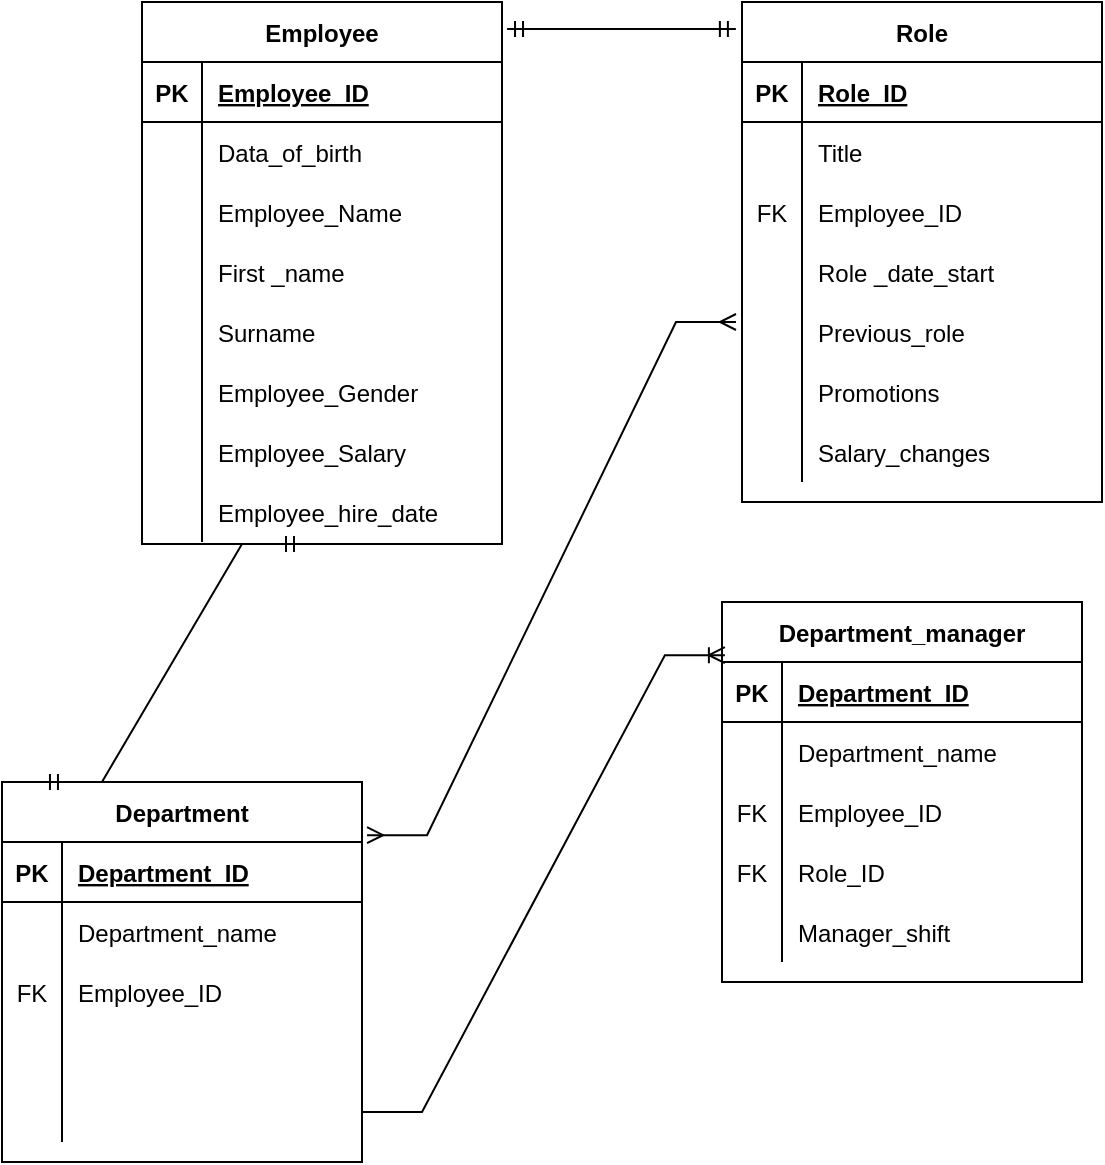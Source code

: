 <mxfile version="15.5.8" type="github">
  <diagram id="R2lEEEUBdFMjLlhIrx00" name="Page-1">
    <mxGraphModel dx="1019" dy="1556" grid="1" gridSize="10" guides="1" tooltips="1" connect="1" arrows="1" fold="1" page="1" pageScale="1" pageWidth="850" pageHeight="1100" math="0" shadow="0" extFonts="Permanent Marker^https://fonts.googleapis.com/css?family=Permanent+Marker">
      <root>
        <mxCell id="0" />
        <mxCell id="1" parent="0" />
        <mxCell id="Vdrv8fOFCyOU4PuwhfSj-11" value="Employee" style="shape=table;startSize=30;container=1;collapsible=1;childLayout=tableLayout;fixedRows=1;rowLines=0;fontStyle=1;align=center;resizeLast=1;" vertex="1" parent="1">
          <mxGeometry x="170" y="-430" width="180" height="271" as="geometry" />
        </mxCell>
        <mxCell id="Vdrv8fOFCyOU4PuwhfSj-12" value="" style="shape=partialRectangle;collapsible=0;dropTarget=0;pointerEvents=0;fillColor=none;top=0;left=0;bottom=1;right=0;points=[[0,0.5],[1,0.5]];portConstraint=eastwest;" vertex="1" parent="Vdrv8fOFCyOU4PuwhfSj-11">
          <mxGeometry y="30" width="180" height="30" as="geometry" />
        </mxCell>
        <mxCell id="Vdrv8fOFCyOU4PuwhfSj-13" value="PK" style="shape=partialRectangle;connectable=0;fillColor=none;top=0;left=0;bottom=0;right=0;fontStyle=1;overflow=hidden;" vertex="1" parent="Vdrv8fOFCyOU4PuwhfSj-12">
          <mxGeometry width="30" height="30" as="geometry">
            <mxRectangle width="30" height="30" as="alternateBounds" />
          </mxGeometry>
        </mxCell>
        <mxCell id="Vdrv8fOFCyOU4PuwhfSj-14" value="Employee_ID" style="shape=partialRectangle;connectable=0;fillColor=none;top=0;left=0;bottom=0;right=0;align=left;spacingLeft=6;fontStyle=5;overflow=hidden;" vertex="1" parent="Vdrv8fOFCyOU4PuwhfSj-12">
          <mxGeometry x="30" width="150" height="30" as="geometry">
            <mxRectangle width="150" height="30" as="alternateBounds" />
          </mxGeometry>
        </mxCell>
        <mxCell id="Vdrv8fOFCyOU4PuwhfSj-15" value="" style="shape=partialRectangle;collapsible=0;dropTarget=0;pointerEvents=0;fillColor=none;top=0;left=0;bottom=0;right=0;points=[[0,0.5],[1,0.5]];portConstraint=eastwest;" vertex="1" parent="Vdrv8fOFCyOU4PuwhfSj-11">
          <mxGeometry y="60" width="180" height="30" as="geometry" />
        </mxCell>
        <mxCell id="Vdrv8fOFCyOU4PuwhfSj-16" value="" style="shape=partialRectangle;connectable=0;fillColor=none;top=0;left=0;bottom=0;right=0;editable=1;overflow=hidden;" vertex="1" parent="Vdrv8fOFCyOU4PuwhfSj-15">
          <mxGeometry width="30" height="30" as="geometry">
            <mxRectangle width="30" height="30" as="alternateBounds" />
          </mxGeometry>
        </mxCell>
        <mxCell id="Vdrv8fOFCyOU4PuwhfSj-17" value="Data_of_birth" style="shape=partialRectangle;connectable=0;fillColor=none;top=0;left=0;bottom=0;right=0;align=left;spacingLeft=6;overflow=hidden;" vertex="1" parent="Vdrv8fOFCyOU4PuwhfSj-15">
          <mxGeometry x="30" width="150" height="30" as="geometry">
            <mxRectangle width="150" height="30" as="alternateBounds" />
          </mxGeometry>
        </mxCell>
        <mxCell id="Vdrv8fOFCyOU4PuwhfSj-24" style="shape=partialRectangle;collapsible=0;dropTarget=0;pointerEvents=0;fillColor=none;top=0;left=0;bottom=0;right=0;points=[[0,0.5],[1,0.5]];portConstraint=eastwest;" vertex="1" parent="Vdrv8fOFCyOU4PuwhfSj-11">
          <mxGeometry y="90" width="180" height="30" as="geometry" />
        </mxCell>
        <mxCell id="Vdrv8fOFCyOU4PuwhfSj-25" style="shape=partialRectangle;connectable=0;fillColor=none;top=0;left=0;bottom=0;right=0;editable=1;overflow=hidden;" vertex="1" parent="Vdrv8fOFCyOU4PuwhfSj-24">
          <mxGeometry width="30" height="30" as="geometry">
            <mxRectangle width="30" height="30" as="alternateBounds" />
          </mxGeometry>
        </mxCell>
        <mxCell id="Vdrv8fOFCyOU4PuwhfSj-26" value="Employee_Name" style="shape=partialRectangle;connectable=0;fillColor=none;top=0;left=0;bottom=0;right=0;align=left;spacingLeft=6;overflow=hidden;" vertex="1" parent="Vdrv8fOFCyOU4PuwhfSj-24">
          <mxGeometry x="30" width="150" height="30" as="geometry">
            <mxRectangle width="150" height="30" as="alternateBounds" />
          </mxGeometry>
        </mxCell>
        <mxCell id="Vdrv8fOFCyOU4PuwhfSj-18" value="" style="shape=partialRectangle;collapsible=0;dropTarget=0;pointerEvents=0;fillColor=none;top=0;left=0;bottom=0;right=0;points=[[0,0.5],[1,0.5]];portConstraint=eastwest;" vertex="1" parent="Vdrv8fOFCyOU4PuwhfSj-11">
          <mxGeometry y="120" width="180" height="30" as="geometry" />
        </mxCell>
        <mxCell id="Vdrv8fOFCyOU4PuwhfSj-19" value="" style="shape=partialRectangle;connectable=0;fillColor=none;top=0;left=0;bottom=0;right=0;editable=1;overflow=hidden;" vertex="1" parent="Vdrv8fOFCyOU4PuwhfSj-18">
          <mxGeometry width="30" height="30" as="geometry">
            <mxRectangle width="30" height="30" as="alternateBounds" />
          </mxGeometry>
        </mxCell>
        <mxCell id="Vdrv8fOFCyOU4PuwhfSj-20" value="First _name" style="shape=partialRectangle;connectable=0;fillColor=none;top=0;left=0;bottom=0;right=0;align=left;spacingLeft=6;overflow=hidden;" vertex="1" parent="Vdrv8fOFCyOU4PuwhfSj-18">
          <mxGeometry x="30" width="150" height="30" as="geometry">
            <mxRectangle width="150" height="30" as="alternateBounds" />
          </mxGeometry>
        </mxCell>
        <mxCell id="Vdrv8fOFCyOU4PuwhfSj-21" value="" style="shape=partialRectangle;collapsible=0;dropTarget=0;pointerEvents=0;fillColor=none;top=0;left=0;bottom=0;right=0;points=[[0,0.5],[1,0.5]];portConstraint=eastwest;" vertex="1" parent="Vdrv8fOFCyOU4PuwhfSj-11">
          <mxGeometry y="150" width="180" height="30" as="geometry" />
        </mxCell>
        <mxCell id="Vdrv8fOFCyOU4PuwhfSj-22" value="" style="shape=partialRectangle;connectable=0;fillColor=none;top=0;left=0;bottom=0;right=0;editable=1;overflow=hidden;" vertex="1" parent="Vdrv8fOFCyOU4PuwhfSj-21">
          <mxGeometry width="30" height="30" as="geometry">
            <mxRectangle width="30" height="30" as="alternateBounds" />
          </mxGeometry>
        </mxCell>
        <mxCell id="Vdrv8fOFCyOU4PuwhfSj-23" value="Surname" style="shape=partialRectangle;connectable=0;fillColor=none;top=0;left=0;bottom=0;right=0;align=left;spacingLeft=6;overflow=hidden;" vertex="1" parent="Vdrv8fOFCyOU4PuwhfSj-21">
          <mxGeometry x="30" width="150" height="30" as="geometry">
            <mxRectangle width="150" height="30" as="alternateBounds" />
          </mxGeometry>
        </mxCell>
        <mxCell id="Vdrv8fOFCyOU4PuwhfSj-27" style="shape=partialRectangle;collapsible=0;dropTarget=0;pointerEvents=0;fillColor=none;top=0;left=0;bottom=0;right=0;points=[[0,0.5],[1,0.5]];portConstraint=eastwest;" vertex="1" parent="Vdrv8fOFCyOU4PuwhfSj-11">
          <mxGeometry y="180" width="180" height="30" as="geometry" />
        </mxCell>
        <mxCell id="Vdrv8fOFCyOU4PuwhfSj-28" style="shape=partialRectangle;connectable=0;fillColor=none;top=0;left=0;bottom=0;right=0;editable=1;overflow=hidden;" vertex="1" parent="Vdrv8fOFCyOU4PuwhfSj-27">
          <mxGeometry width="30" height="30" as="geometry">
            <mxRectangle width="30" height="30" as="alternateBounds" />
          </mxGeometry>
        </mxCell>
        <mxCell id="Vdrv8fOFCyOU4PuwhfSj-29" value="Employee_Gender" style="shape=partialRectangle;connectable=0;fillColor=none;top=0;left=0;bottom=0;right=0;align=left;spacingLeft=6;overflow=hidden;" vertex="1" parent="Vdrv8fOFCyOU4PuwhfSj-27">
          <mxGeometry x="30" width="150" height="30" as="geometry">
            <mxRectangle width="150" height="30" as="alternateBounds" />
          </mxGeometry>
        </mxCell>
        <mxCell id="Vdrv8fOFCyOU4PuwhfSj-30" style="shape=partialRectangle;collapsible=0;dropTarget=0;pointerEvents=0;fillColor=none;top=0;left=0;bottom=0;right=0;points=[[0,0.5],[1,0.5]];portConstraint=eastwest;" vertex="1" parent="Vdrv8fOFCyOU4PuwhfSj-11">
          <mxGeometry y="210" width="180" height="30" as="geometry" />
        </mxCell>
        <mxCell id="Vdrv8fOFCyOU4PuwhfSj-31" style="shape=partialRectangle;connectable=0;fillColor=none;top=0;left=0;bottom=0;right=0;editable=1;overflow=hidden;" vertex="1" parent="Vdrv8fOFCyOU4PuwhfSj-30">
          <mxGeometry width="30" height="30" as="geometry">
            <mxRectangle width="30" height="30" as="alternateBounds" />
          </mxGeometry>
        </mxCell>
        <mxCell id="Vdrv8fOFCyOU4PuwhfSj-32" value="Employee_Salary" style="shape=partialRectangle;connectable=0;fillColor=none;top=0;left=0;bottom=0;right=0;align=left;spacingLeft=6;overflow=hidden;" vertex="1" parent="Vdrv8fOFCyOU4PuwhfSj-30">
          <mxGeometry x="30" width="150" height="30" as="geometry">
            <mxRectangle width="150" height="30" as="alternateBounds" />
          </mxGeometry>
        </mxCell>
        <mxCell id="Vdrv8fOFCyOU4PuwhfSj-33" style="shape=partialRectangle;collapsible=0;dropTarget=0;pointerEvents=0;fillColor=none;top=0;left=0;bottom=0;right=0;points=[[0,0.5],[1,0.5]];portConstraint=eastwest;" vertex="1" parent="Vdrv8fOFCyOU4PuwhfSj-11">
          <mxGeometry y="240" width="180" height="30" as="geometry" />
        </mxCell>
        <mxCell id="Vdrv8fOFCyOU4PuwhfSj-34" style="shape=partialRectangle;connectable=0;fillColor=none;top=0;left=0;bottom=0;right=0;editable=1;overflow=hidden;" vertex="1" parent="Vdrv8fOFCyOU4PuwhfSj-33">
          <mxGeometry width="30" height="30" as="geometry">
            <mxRectangle width="30" height="30" as="alternateBounds" />
          </mxGeometry>
        </mxCell>
        <mxCell id="Vdrv8fOFCyOU4PuwhfSj-35" value="Employee_hire_date" style="shape=partialRectangle;connectable=0;fillColor=none;top=0;left=0;bottom=0;right=0;align=left;spacingLeft=6;overflow=hidden;" vertex="1" parent="Vdrv8fOFCyOU4PuwhfSj-33">
          <mxGeometry x="30" width="150" height="30" as="geometry">
            <mxRectangle width="150" height="30" as="alternateBounds" />
          </mxGeometry>
        </mxCell>
        <mxCell id="Vdrv8fOFCyOU4PuwhfSj-36" value="Role" style="shape=table;startSize=30;container=1;collapsible=1;childLayout=tableLayout;fixedRows=1;rowLines=0;fontStyle=1;align=center;resizeLast=1;" vertex="1" parent="1">
          <mxGeometry x="470" y="-430" width="180" height="250" as="geometry" />
        </mxCell>
        <mxCell id="Vdrv8fOFCyOU4PuwhfSj-37" value="" style="shape=partialRectangle;collapsible=0;dropTarget=0;pointerEvents=0;fillColor=none;top=0;left=0;bottom=1;right=0;points=[[0,0.5],[1,0.5]];portConstraint=eastwest;" vertex="1" parent="Vdrv8fOFCyOU4PuwhfSj-36">
          <mxGeometry y="30" width="180" height="30" as="geometry" />
        </mxCell>
        <mxCell id="Vdrv8fOFCyOU4PuwhfSj-38" value="PK" style="shape=partialRectangle;connectable=0;fillColor=none;top=0;left=0;bottom=0;right=0;fontStyle=1;overflow=hidden;" vertex="1" parent="Vdrv8fOFCyOU4PuwhfSj-37">
          <mxGeometry width="30" height="30" as="geometry">
            <mxRectangle width="30" height="30" as="alternateBounds" />
          </mxGeometry>
        </mxCell>
        <mxCell id="Vdrv8fOFCyOU4PuwhfSj-39" value="Role_ID" style="shape=partialRectangle;connectable=0;fillColor=none;top=0;left=0;bottom=0;right=0;align=left;spacingLeft=6;fontStyle=5;overflow=hidden;" vertex="1" parent="Vdrv8fOFCyOU4PuwhfSj-37">
          <mxGeometry x="30" width="150" height="30" as="geometry">
            <mxRectangle width="150" height="30" as="alternateBounds" />
          </mxGeometry>
        </mxCell>
        <mxCell id="Vdrv8fOFCyOU4PuwhfSj-40" value="" style="shape=partialRectangle;collapsible=0;dropTarget=0;pointerEvents=0;fillColor=none;top=0;left=0;bottom=0;right=0;points=[[0,0.5],[1,0.5]];portConstraint=eastwest;" vertex="1" parent="Vdrv8fOFCyOU4PuwhfSj-36">
          <mxGeometry y="60" width="180" height="30" as="geometry" />
        </mxCell>
        <mxCell id="Vdrv8fOFCyOU4PuwhfSj-41" value="" style="shape=partialRectangle;connectable=0;fillColor=none;top=0;left=0;bottom=0;right=0;editable=1;overflow=hidden;" vertex="1" parent="Vdrv8fOFCyOU4PuwhfSj-40">
          <mxGeometry width="30" height="30" as="geometry">
            <mxRectangle width="30" height="30" as="alternateBounds" />
          </mxGeometry>
        </mxCell>
        <mxCell id="Vdrv8fOFCyOU4PuwhfSj-42" value="Title" style="shape=partialRectangle;connectable=0;fillColor=none;top=0;left=0;bottom=0;right=0;align=left;spacingLeft=6;overflow=hidden;" vertex="1" parent="Vdrv8fOFCyOU4PuwhfSj-40">
          <mxGeometry x="30" width="150" height="30" as="geometry">
            <mxRectangle width="150" height="30" as="alternateBounds" />
          </mxGeometry>
        </mxCell>
        <mxCell id="Vdrv8fOFCyOU4PuwhfSj-49" style="shape=partialRectangle;collapsible=0;dropTarget=0;pointerEvents=0;fillColor=none;top=0;left=0;bottom=0;right=0;points=[[0,0.5],[1,0.5]];portConstraint=eastwest;" vertex="1" parent="Vdrv8fOFCyOU4PuwhfSj-36">
          <mxGeometry y="90" width="180" height="30" as="geometry" />
        </mxCell>
        <mxCell id="Vdrv8fOFCyOU4PuwhfSj-50" value="FK" style="shape=partialRectangle;connectable=0;fillColor=none;top=0;left=0;bottom=0;right=0;editable=1;overflow=hidden;" vertex="1" parent="Vdrv8fOFCyOU4PuwhfSj-49">
          <mxGeometry width="30" height="30" as="geometry">
            <mxRectangle width="30" height="30" as="alternateBounds" />
          </mxGeometry>
        </mxCell>
        <mxCell id="Vdrv8fOFCyOU4PuwhfSj-51" value="Employee_ID" style="shape=partialRectangle;connectable=0;fillColor=none;top=0;left=0;bottom=0;right=0;align=left;spacingLeft=6;overflow=hidden;" vertex="1" parent="Vdrv8fOFCyOU4PuwhfSj-49">
          <mxGeometry x="30" width="150" height="30" as="geometry">
            <mxRectangle width="150" height="30" as="alternateBounds" />
          </mxGeometry>
        </mxCell>
        <mxCell id="Vdrv8fOFCyOU4PuwhfSj-43" value="" style="shape=partialRectangle;collapsible=0;dropTarget=0;pointerEvents=0;fillColor=none;top=0;left=0;bottom=0;right=0;points=[[0,0.5],[1,0.5]];portConstraint=eastwest;" vertex="1" parent="Vdrv8fOFCyOU4PuwhfSj-36">
          <mxGeometry y="120" width="180" height="30" as="geometry" />
        </mxCell>
        <mxCell id="Vdrv8fOFCyOU4PuwhfSj-44" value="" style="shape=partialRectangle;connectable=0;fillColor=none;top=0;left=0;bottom=0;right=0;editable=1;overflow=hidden;" vertex="1" parent="Vdrv8fOFCyOU4PuwhfSj-43">
          <mxGeometry width="30" height="30" as="geometry">
            <mxRectangle width="30" height="30" as="alternateBounds" />
          </mxGeometry>
        </mxCell>
        <mxCell id="Vdrv8fOFCyOU4PuwhfSj-45" value="Role _date_start" style="shape=partialRectangle;connectable=0;fillColor=none;top=0;left=0;bottom=0;right=0;align=left;spacingLeft=6;overflow=hidden;" vertex="1" parent="Vdrv8fOFCyOU4PuwhfSj-43">
          <mxGeometry x="30" width="150" height="30" as="geometry">
            <mxRectangle width="150" height="30" as="alternateBounds" />
          </mxGeometry>
        </mxCell>
        <mxCell id="Vdrv8fOFCyOU4PuwhfSj-46" value="" style="shape=partialRectangle;collapsible=0;dropTarget=0;pointerEvents=0;fillColor=none;top=0;left=0;bottom=0;right=0;points=[[0,0.5],[1,0.5]];portConstraint=eastwest;" vertex="1" parent="Vdrv8fOFCyOU4PuwhfSj-36">
          <mxGeometry y="150" width="180" height="30" as="geometry" />
        </mxCell>
        <mxCell id="Vdrv8fOFCyOU4PuwhfSj-47" value="" style="shape=partialRectangle;connectable=0;fillColor=none;top=0;left=0;bottom=0;right=0;editable=1;overflow=hidden;" vertex="1" parent="Vdrv8fOFCyOU4PuwhfSj-46">
          <mxGeometry width="30" height="30" as="geometry">
            <mxRectangle width="30" height="30" as="alternateBounds" />
          </mxGeometry>
        </mxCell>
        <mxCell id="Vdrv8fOFCyOU4PuwhfSj-48" value="Previous_role" style="shape=partialRectangle;connectable=0;fillColor=none;top=0;left=0;bottom=0;right=0;align=left;spacingLeft=6;overflow=hidden;" vertex="1" parent="Vdrv8fOFCyOU4PuwhfSj-46">
          <mxGeometry x="30" width="150" height="30" as="geometry">
            <mxRectangle width="150" height="30" as="alternateBounds" />
          </mxGeometry>
        </mxCell>
        <mxCell id="Vdrv8fOFCyOU4PuwhfSj-55" style="shape=partialRectangle;collapsible=0;dropTarget=0;pointerEvents=0;fillColor=none;top=0;left=0;bottom=0;right=0;points=[[0,0.5],[1,0.5]];portConstraint=eastwest;" vertex="1" parent="Vdrv8fOFCyOU4PuwhfSj-36">
          <mxGeometry y="180" width="180" height="30" as="geometry" />
        </mxCell>
        <mxCell id="Vdrv8fOFCyOU4PuwhfSj-56" style="shape=partialRectangle;connectable=0;fillColor=none;top=0;left=0;bottom=0;right=0;editable=1;overflow=hidden;" vertex="1" parent="Vdrv8fOFCyOU4PuwhfSj-55">
          <mxGeometry width="30" height="30" as="geometry">
            <mxRectangle width="30" height="30" as="alternateBounds" />
          </mxGeometry>
        </mxCell>
        <mxCell id="Vdrv8fOFCyOU4PuwhfSj-57" value="Promotions" style="shape=partialRectangle;connectable=0;fillColor=none;top=0;left=0;bottom=0;right=0;align=left;spacingLeft=6;overflow=hidden;" vertex="1" parent="Vdrv8fOFCyOU4PuwhfSj-55">
          <mxGeometry x="30" width="150" height="30" as="geometry">
            <mxRectangle width="150" height="30" as="alternateBounds" />
          </mxGeometry>
        </mxCell>
        <mxCell id="Vdrv8fOFCyOU4PuwhfSj-52" style="shape=partialRectangle;collapsible=0;dropTarget=0;pointerEvents=0;fillColor=none;top=0;left=0;bottom=0;right=0;points=[[0,0.5],[1,0.5]];portConstraint=eastwest;" vertex="1" parent="Vdrv8fOFCyOU4PuwhfSj-36">
          <mxGeometry y="210" width="180" height="30" as="geometry" />
        </mxCell>
        <mxCell id="Vdrv8fOFCyOU4PuwhfSj-53" style="shape=partialRectangle;connectable=0;fillColor=none;top=0;left=0;bottom=0;right=0;editable=1;overflow=hidden;" vertex="1" parent="Vdrv8fOFCyOU4PuwhfSj-52">
          <mxGeometry width="30" height="30" as="geometry">
            <mxRectangle width="30" height="30" as="alternateBounds" />
          </mxGeometry>
        </mxCell>
        <mxCell id="Vdrv8fOFCyOU4PuwhfSj-54" value="Salary_changes" style="shape=partialRectangle;connectable=0;fillColor=none;top=0;left=0;bottom=0;right=0;align=left;spacingLeft=6;overflow=hidden;" vertex="1" parent="Vdrv8fOFCyOU4PuwhfSj-52">
          <mxGeometry x="30" width="150" height="30" as="geometry">
            <mxRectangle width="150" height="30" as="alternateBounds" />
          </mxGeometry>
        </mxCell>
        <mxCell id="Vdrv8fOFCyOU4PuwhfSj-58" value="Department_manager" style="shape=table;startSize=30;container=1;collapsible=1;childLayout=tableLayout;fixedRows=1;rowLines=0;fontStyle=1;align=center;resizeLast=1;" vertex="1" parent="1">
          <mxGeometry x="460" y="-130" width="180" height="190" as="geometry" />
        </mxCell>
        <mxCell id="Vdrv8fOFCyOU4PuwhfSj-59" value="" style="shape=partialRectangle;collapsible=0;dropTarget=0;pointerEvents=0;fillColor=none;top=0;left=0;bottom=1;right=0;points=[[0,0.5],[1,0.5]];portConstraint=eastwest;" vertex="1" parent="Vdrv8fOFCyOU4PuwhfSj-58">
          <mxGeometry y="30" width="180" height="30" as="geometry" />
        </mxCell>
        <mxCell id="Vdrv8fOFCyOU4PuwhfSj-60" value="PK" style="shape=partialRectangle;connectable=0;fillColor=none;top=0;left=0;bottom=0;right=0;fontStyle=1;overflow=hidden;" vertex="1" parent="Vdrv8fOFCyOU4PuwhfSj-59">
          <mxGeometry width="30" height="30" as="geometry">
            <mxRectangle width="30" height="30" as="alternateBounds" />
          </mxGeometry>
        </mxCell>
        <mxCell id="Vdrv8fOFCyOU4PuwhfSj-61" value="Department_ID" style="shape=partialRectangle;connectable=0;fillColor=none;top=0;left=0;bottom=0;right=0;align=left;spacingLeft=6;fontStyle=5;overflow=hidden;" vertex="1" parent="Vdrv8fOFCyOU4PuwhfSj-59">
          <mxGeometry x="30" width="150" height="30" as="geometry">
            <mxRectangle width="150" height="30" as="alternateBounds" />
          </mxGeometry>
        </mxCell>
        <mxCell id="Vdrv8fOFCyOU4PuwhfSj-62" value="" style="shape=partialRectangle;collapsible=0;dropTarget=0;pointerEvents=0;fillColor=none;top=0;left=0;bottom=0;right=0;points=[[0,0.5],[1,0.5]];portConstraint=eastwest;" vertex="1" parent="Vdrv8fOFCyOU4PuwhfSj-58">
          <mxGeometry y="60" width="180" height="30" as="geometry" />
        </mxCell>
        <mxCell id="Vdrv8fOFCyOU4PuwhfSj-63" value="" style="shape=partialRectangle;connectable=0;fillColor=none;top=0;left=0;bottom=0;right=0;editable=1;overflow=hidden;" vertex="1" parent="Vdrv8fOFCyOU4PuwhfSj-62">
          <mxGeometry width="30" height="30" as="geometry">
            <mxRectangle width="30" height="30" as="alternateBounds" />
          </mxGeometry>
        </mxCell>
        <mxCell id="Vdrv8fOFCyOU4PuwhfSj-64" value="Department_name" style="shape=partialRectangle;connectable=0;fillColor=none;top=0;left=0;bottom=0;right=0;align=left;spacingLeft=6;overflow=hidden;" vertex="1" parent="Vdrv8fOFCyOU4PuwhfSj-62">
          <mxGeometry x="30" width="150" height="30" as="geometry">
            <mxRectangle width="150" height="30" as="alternateBounds" />
          </mxGeometry>
        </mxCell>
        <mxCell id="Vdrv8fOFCyOU4PuwhfSj-65" value="" style="shape=partialRectangle;collapsible=0;dropTarget=0;pointerEvents=0;fillColor=none;top=0;left=0;bottom=0;right=0;points=[[0,0.5],[1,0.5]];portConstraint=eastwest;" vertex="1" parent="Vdrv8fOFCyOU4PuwhfSj-58">
          <mxGeometry y="90" width="180" height="30" as="geometry" />
        </mxCell>
        <mxCell id="Vdrv8fOFCyOU4PuwhfSj-66" value="FK" style="shape=partialRectangle;connectable=0;fillColor=none;top=0;left=0;bottom=0;right=0;editable=1;overflow=hidden;" vertex="1" parent="Vdrv8fOFCyOU4PuwhfSj-65">
          <mxGeometry width="30" height="30" as="geometry">
            <mxRectangle width="30" height="30" as="alternateBounds" />
          </mxGeometry>
        </mxCell>
        <mxCell id="Vdrv8fOFCyOU4PuwhfSj-67" value="Employee_ID" style="shape=partialRectangle;connectable=0;fillColor=none;top=0;left=0;bottom=0;right=0;align=left;spacingLeft=6;overflow=hidden;" vertex="1" parent="Vdrv8fOFCyOU4PuwhfSj-65">
          <mxGeometry x="30" width="150" height="30" as="geometry">
            <mxRectangle width="150" height="30" as="alternateBounds" />
          </mxGeometry>
        </mxCell>
        <mxCell id="Vdrv8fOFCyOU4PuwhfSj-94" style="shape=partialRectangle;collapsible=0;dropTarget=0;pointerEvents=0;fillColor=none;top=0;left=0;bottom=0;right=0;points=[[0,0.5],[1,0.5]];portConstraint=eastwest;" vertex="1" parent="Vdrv8fOFCyOU4PuwhfSj-58">
          <mxGeometry y="120" width="180" height="30" as="geometry" />
        </mxCell>
        <mxCell id="Vdrv8fOFCyOU4PuwhfSj-95" value="FK" style="shape=partialRectangle;connectable=0;fillColor=none;top=0;left=0;bottom=0;right=0;editable=1;overflow=hidden;" vertex="1" parent="Vdrv8fOFCyOU4PuwhfSj-94">
          <mxGeometry width="30" height="30" as="geometry">
            <mxRectangle width="30" height="30" as="alternateBounds" />
          </mxGeometry>
        </mxCell>
        <mxCell id="Vdrv8fOFCyOU4PuwhfSj-96" value="Role_ID" style="shape=partialRectangle;connectable=0;fillColor=none;top=0;left=0;bottom=0;right=0;align=left;spacingLeft=6;overflow=hidden;" vertex="1" parent="Vdrv8fOFCyOU4PuwhfSj-94">
          <mxGeometry x="30" width="150" height="30" as="geometry">
            <mxRectangle width="150" height="30" as="alternateBounds" />
          </mxGeometry>
        </mxCell>
        <mxCell id="Vdrv8fOFCyOU4PuwhfSj-68" value="" style="shape=partialRectangle;collapsible=0;dropTarget=0;pointerEvents=0;fillColor=none;top=0;left=0;bottom=0;right=0;points=[[0,0.5],[1,0.5]];portConstraint=eastwest;" vertex="1" parent="Vdrv8fOFCyOU4PuwhfSj-58">
          <mxGeometry y="150" width="180" height="30" as="geometry" />
        </mxCell>
        <mxCell id="Vdrv8fOFCyOU4PuwhfSj-69" value="" style="shape=partialRectangle;connectable=0;fillColor=none;top=0;left=0;bottom=0;right=0;editable=1;overflow=hidden;" vertex="1" parent="Vdrv8fOFCyOU4PuwhfSj-68">
          <mxGeometry width="30" height="30" as="geometry">
            <mxRectangle width="30" height="30" as="alternateBounds" />
          </mxGeometry>
        </mxCell>
        <mxCell id="Vdrv8fOFCyOU4PuwhfSj-70" value="Manager_shift" style="shape=partialRectangle;connectable=0;fillColor=none;top=0;left=0;bottom=0;right=0;align=left;spacingLeft=6;overflow=hidden;" vertex="1" parent="Vdrv8fOFCyOU4PuwhfSj-68">
          <mxGeometry x="30" width="150" height="30" as="geometry">
            <mxRectangle width="150" height="30" as="alternateBounds" />
          </mxGeometry>
        </mxCell>
        <mxCell id="Vdrv8fOFCyOU4PuwhfSj-71" value="Department" style="shape=table;startSize=30;container=1;collapsible=1;childLayout=tableLayout;fixedRows=1;rowLines=0;fontStyle=1;align=center;resizeLast=1;" vertex="1" parent="1">
          <mxGeometry x="100" y="-40" width="180" height="190" as="geometry" />
        </mxCell>
        <mxCell id="Vdrv8fOFCyOU4PuwhfSj-72" value="" style="shape=partialRectangle;collapsible=0;dropTarget=0;pointerEvents=0;fillColor=none;top=0;left=0;bottom=1;right=0;points=[[0,0.5],[1,0.5]];portConstraint=eastwest;" vertex="1" parent="Vdrv8fOFCyOU4PuwhfSj-71">
          <mxGeometry y="30" width="180" height="30" as="geometry" />
        </mxCell>
        <mxCell id="Vdrv8fOFCyOU4PuwhfSj-73" value="PK" style="shape=partialRectangle;connectable=0;fillColor=none;top=0;left=0;bottom=0;right=0;fontStyle=1;overflow=hidden;" vertex="1" parent="Vdrv8fOFCyOU4PuwhfSj-72">
          <mxGeometry width="30" height="30" as="geometry">
            <mxRectangle width="30" height="30" as="alternateBounds" />
          </mxGeometry>
        </mxCell>
        <mxCell id="Vdrv8fOFCyOU4PuwhfSj-74" value="Department_ID" style="shape=partialRectangle;connectable=0;fillColor=none;top=0;left=0;bottom=0;right=0;align=left;spacingLeft=6;fontStyle=5;overflow=hidden;" vertex="1" parent="Vdrv8fOFCyOU4PuwhfSj-72">
          <mxGeometry x="30" width="150" height="30" as="geometry">
            <mxRectangle width="150" height="30" as="alternateBounds" />
          </mxGeometry>
        </mxCell>
        <mxCell id="Vdrv8fOFCyOU4PuwhfSj-75" value="" style="shape=partialRectangle;collapsible=0;dropTarget=0;pointerEvents=0;fillColor=none;top=0;left=0;bottom=0;right=0;points=[[0,0.5],[1,0.5]];portConstraint=eastwest;" vertex="1" parent="Vdrv8fOFCyOU4PuwhfSj-71">
          <mxGeometry y="60" width="180" height="30" as="geometry" />
        </mxCell>
        <mxCell id="Vdrv8fOFCyOU4PuwhfSj-76" value="" style="shape=partialRectangle;connectable=0;fillColor=none;top=0;left=0;bottom=0;right=0;editable=1;overflow=hidden;" vertex="1" parent="Vdrv8fOFCyOU4PuwhfSj-75">
          <mxGeometry width="30" height="30" as="geometry">
            <mxRectangle width="30" height="30" as="alternateBounds" />
          </mxGeometry>
        </mxCell>
        <mxCell id="Vdrv8fOFCyOU4PuwhfSj-77" value="Department_name" style="shape=partialRectangle;connectable=0;fillColor=none;top=0;left=0;bottom=0;right=0;align=left;spacingLeft=6;overflow=hidden;" vertex="1" parent="Vdrv8fOFCyOU4PuwhfSj-75">
          <mxGeometry x="30" width="150" height="30" as="geometry">
            <mxRectangle width="150" height="30" as="alternateBounds" />
          </mxGeometry>
        </mxCell>
        <mxCell id="Vdrv8fOFCyOU4PuwhfSj-78" value="" style="shape=partialRectangle;collapsible=0;dropTarget=0;pointerEvents=0;fillColor=none;top=0;left=0;bottom=0;right=0;points=[[0,0.5],[1,0.5]];portConstraint=eastwest;" vertex="1" parent="Vdrv8fOFCyOU4PuwhfSj-71">
          <mxGeometry y="90" width="180" height="30" as="geometry" />
        </mxCell>
        <mxCell id="Vdrv8fOFCyOU4PuwhfSj-79" value="FK" style="shape=partialRectangle;connectable=0;fillColor=none;top=0;left=0;bottom=0;right=0;editable=1;overflow=hidden;" vertex="1" parent="Vdrv8fOFCyOU4PuwhfSj-78">
          <mxGeometry width="30" height="30" as="geometry">
            <mxRectangle width="30" height="30" as="alternateBounds" />
          </mxGeometry>
        </mxCell>
        <mxCell id="Vdrv8fOFCyOU4PuwhfSj-80" value="Employee_ID" style="shape=partialRectangle;connectable=0;fillColor=none;top=0;left=0;bottom=0;right=0;align=left;spacingLeft=6;overflow=hidden;" vertex="1" parent="Vdrv8fOFCyOU4PuwhfSj-78">
          <mxGeometry x="30" width="150" height="30" as="geometry">
            <mxRectangle width="150" height="30" as="alternateBounds" />
          </mxGeometry>
        </mxCell>
        <mxCell id="Vdrv8fOFCyOU4PuwhfSj-81" value="" style="shape=partialRectangle;collapsible=0;dropTarget=0;pointerEvents=0;fillColor=none;top=0;left=0;bottom=0;right=0;points=[[0,0.5],[1,0.5]];portConstraint=eastwest;" vertex="1" parent="Vdrv8fOFCyOU4PuwhfSj-71">
          <mxGeometry y="120" width="180" height="30" as="geometry" />
        </mxCell>
        <mxCell id="Vdrv8fOFCyOU4PuwhfSj-82" value="" style="shape=partialRectangle;connectable=0;fillColor=none;top=0;left=0;bottom=0;right=0;editable=1;overflow=hidden;" vertex="1" parent="Vdrv8fOFCyOU4PuwhfSj-81">
          <mxGeometry width="30" height="30" as="geometry">
            <mxRectangle width="30" height="30" as="alternateBounds" />
          </mxGeometry>
        </mxCell>
        <mxCell id="Vdrv8fOFCyOU4PuwhfSj-83" value="" style="shape=partialRectangle;connectable=0;fillColor=none;top=0;left=0;bottom=0;right=0;align=left;spacingLeft=6;overflow=hidden;" vertex="1" parent="Vdrv8fOFCyOU4PuwhfSj-81">
          <mxGeometry x="30" width="150" height="30" as="geometry">
            <mxRectangle width="150" height="30" as="alternateBounds" />
          </mxGeometry>
        </mxCell>
        <mxCell id="Vdrv8fOFCyOU4PuwhfSj-88" value="" style="shape=partialRectangle;collapsible=0;dropTarget=0;pointerEvents=0;fillColor=none;top=0;left=0;bottom=0;right=0;points=[[0,0.5],[1,0.5]];portConstraint=eastwest;" vertex="1" parent="Vdrv8fOFCyOU4PuwhfSj-71">
          <mxGeometry y="150" width="180" height="30" as="geometry" />
        </mxCell>
        <mxCell id="Vdrv8fOFCyOU4PuwhfSj-89" value="" style="shape=partialRectangle;connectable=0;fillColor=none;top=0;left=0;bottom=0;right=0;editable=1;overflow=hidden;" vertex="1" parent="Vdrv8fOFCyOU4PuwhfSj-88">
          <mxGeometry width="30" height="30" as="geometry">
            <mxRectangle width="30" height="30" as="alternateBounds" />
          </mxGeometry>
        </mxCell>
        <mxCell id="Vdrv8fOFCyOU4PuwhfSj-90" value="" style="shape=partialRectangle;connectable=0;fillColor=none;top=0;left=0;bottom=0;right=0;align=left;spacingLeft=6;overflow=hidden;" vertex="1" parent="Vdrv8fOFCyOU4PuwhfSj-88">
          <mxGeometry x="30" width="150" height="30" as="geometry">
            <mxRectangle width="150" height="30" as="alternateBounds" />
          </mxGeometry>
        </mxCell>
        <mxCell id="Vdrv8fOFCyOU4PuwhfSj-84" value="" style="edgeStyle=entityRelationEdgeStyle;fontSize=12;html=1;endArrow=ERoneToMany;rounded=0;entryX=0.008;entryY=0.14;entryDx=0;entryDy=0;entryPerimeter=0;exitX=1;exitY=0.5;exitDx=0;exitDy=0;" edge="1" parent="1" source="Vdrv8fOFCyOU4PuwhfSj-88" target="Vdrv8fOFCyOU4PuwhfSj-58">
          <mxGeometry width="100" height="100" relative="1" as="geometry">
            <mxPoint x="470" as="sourcePoint" />
            <mxPoint x="570" y="-100" as="targetPoint" />
          </mxGeometry>
        </mxCell>
        <mxCell id="Vdrv8fOFCyOU4PuwhfSj-85" value="" style="edgeStyle=entityRelationEdgeStyle;fontSize=12;html=1;endArrow=ERmany;startArrow=ERmany;rounded=0;exitX=1.014;exitY=0.14;exitDx=0;exitDy=0;exitPerimeter=0;" edge="1" parent="1" source="Vdrv8fOFCyOU4PuwhfSj-71">
          <mxGeometry width="100" height="100" relative="1" as="geometry">
            <mxPoint x="360" y="-140" as="sourcePoint" />
            <mxPoint x="467" y="-270" as="targetPoint" />
          </mxGeometry>
        </mxCell>
        <mxCell id="Vdrv8fOFCyOU4PuwhfSj-86" value="" style="edgeStyle=entityRelationEdgeStyle;fontSize=12;html=1;endArrow=ERmandOne;startArrow=ERmandOne;rounded=0;entryX=-0.017;entryY=0.054;entryDx=0;entryDy=0;entryPerimeter=0;exitX=1.014;exitY=0.05;exitDx=0;exitDy=0;exitPerimeter=0;" edge="1" parent="1" source="Vdrv8fOFCyOU4PuwhfSj-11" target="Vdrv8fOFCyOU4PuwhfSj-36">
          <mxGeometry width="100" height="100" relative="1" as="geometry">
            <mxPoint x="350" y="-416" as="sourcePoint" />
            <mxPoint x="460" y="-240" as="targetPoint" />
          </mxGeometry>
        </mxCell>
        <mxCell id="Vdrv8fOFCyOU4PuwhfSj-87" value="" style="edgeStyle=entityRelationEdgeStyle;fontSize=12;html=1;endArrow=ERmandOne;startArrow=ERmandOne;rounded=0;exitX=0.111;exitY=0;exitDx=0;exitDy=0;exitPerimeter=0;" edge="1" parent="1" source="Vdrv8fOFCyOU4PuwhfSj-71">
          <mxGeometry width="100" height="100" relative="1" as="geometry">
            <mxPoint x="150" y="-59" as="sourcePoint" />
            <mxPoint x="250" y="-159" as="targetPoint" />
          </mxGeometry>
        </mxCell>
      </root>
    </mxGraphModel>
  </diagram>
</mxfile>
